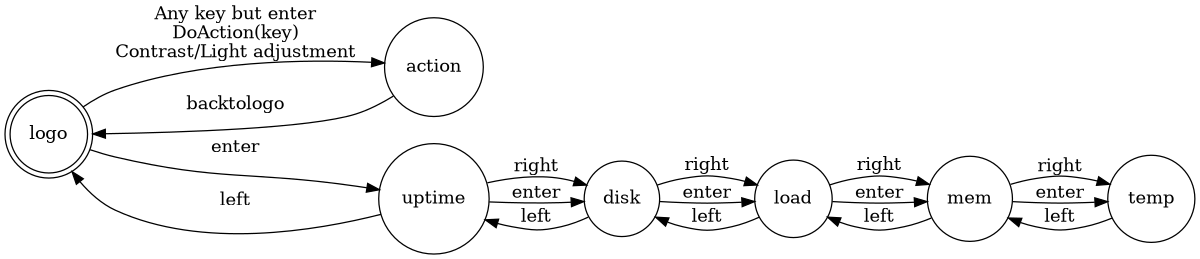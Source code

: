 digraph finite_state_machine {
  rankdir=LR;
  size="8,5"
  node [shape = doublecircle]; logo;
  node [shape = circle];
  
        logo -> action [ label = "Any key but enter\nDoAction(key)\nContrast/Light adjustment"]
        action -> logo [ label = "backtologo" ]
        logo -> uptime [ label = "enter"]

        uptime -> logo [ label = "left" ]
        uptime -> disk [ label = "right" ]
        uptime -> disk [ label = "enter" ]

        disk -> uptime [ label = "left" ]
        disk -> load [ label = "right" ]
        disk -> load [ label = "enter" ]

        load -> disk [ label = "left" ]
        load -> mem [ label = "right" ]
        load -> mem [ label = "enter" ]
        
        mem -> load [ label = "left" ]
        mem -> temp [ label = "right" ]
        mem -> temp [ label = "enter" ]

        temp -> mem [ label = "left" ]
     
   
}

